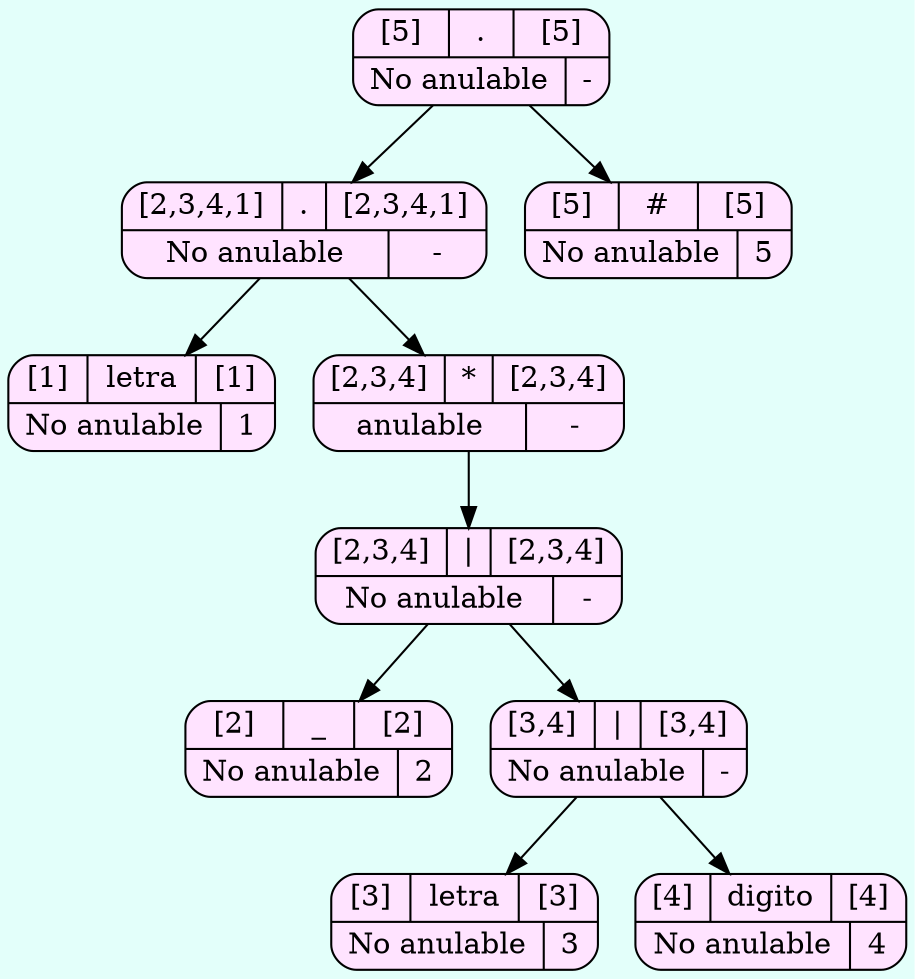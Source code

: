 digraph Arbol_Sintactico{
  bgcolor = "#E3FFFA"
node [shape=Mrecord fillcolor="#FFE3FF" style =filled];
node0[label="{{[5]|.|[5]}|{No anulable|-}}"];
node0 -> node00
node00[label="{{[2,3,4,1]|.|[2,3,4,1]}|{No anulable|-}}"];
node00 -> node000
node000[label="{{[1]|letra|[1]}|{No anulable|1}}"];
node00 -> node001
node001[label="{{[2,3,4]|*|[2,3,4]}|{anulable|-}}"];
node001 -> node0010
node0010[label="{{[2,3,4]|\||[2,3,4]}|{No anulable|-}}"];
node0010 -> node00100
node00100[label="{{[2]|_|[2]}|{No anulable|2}}"];
node0010 -> node00101
node00101[label="{{[3,4]|\||[3,4]}|{No anulable|-}}"];
node00101 -> node001010
node001010[label="{{[3]|letra|[3]}|{No anulable|3}}"];
node00101 -> node001011
node001011[label="{{[4]|digito|[4]}|{No anulable|4}}"];
node0 -> node01
node01[label="{{[5]|#|[5]}|{No anulable|5}}"];


}
